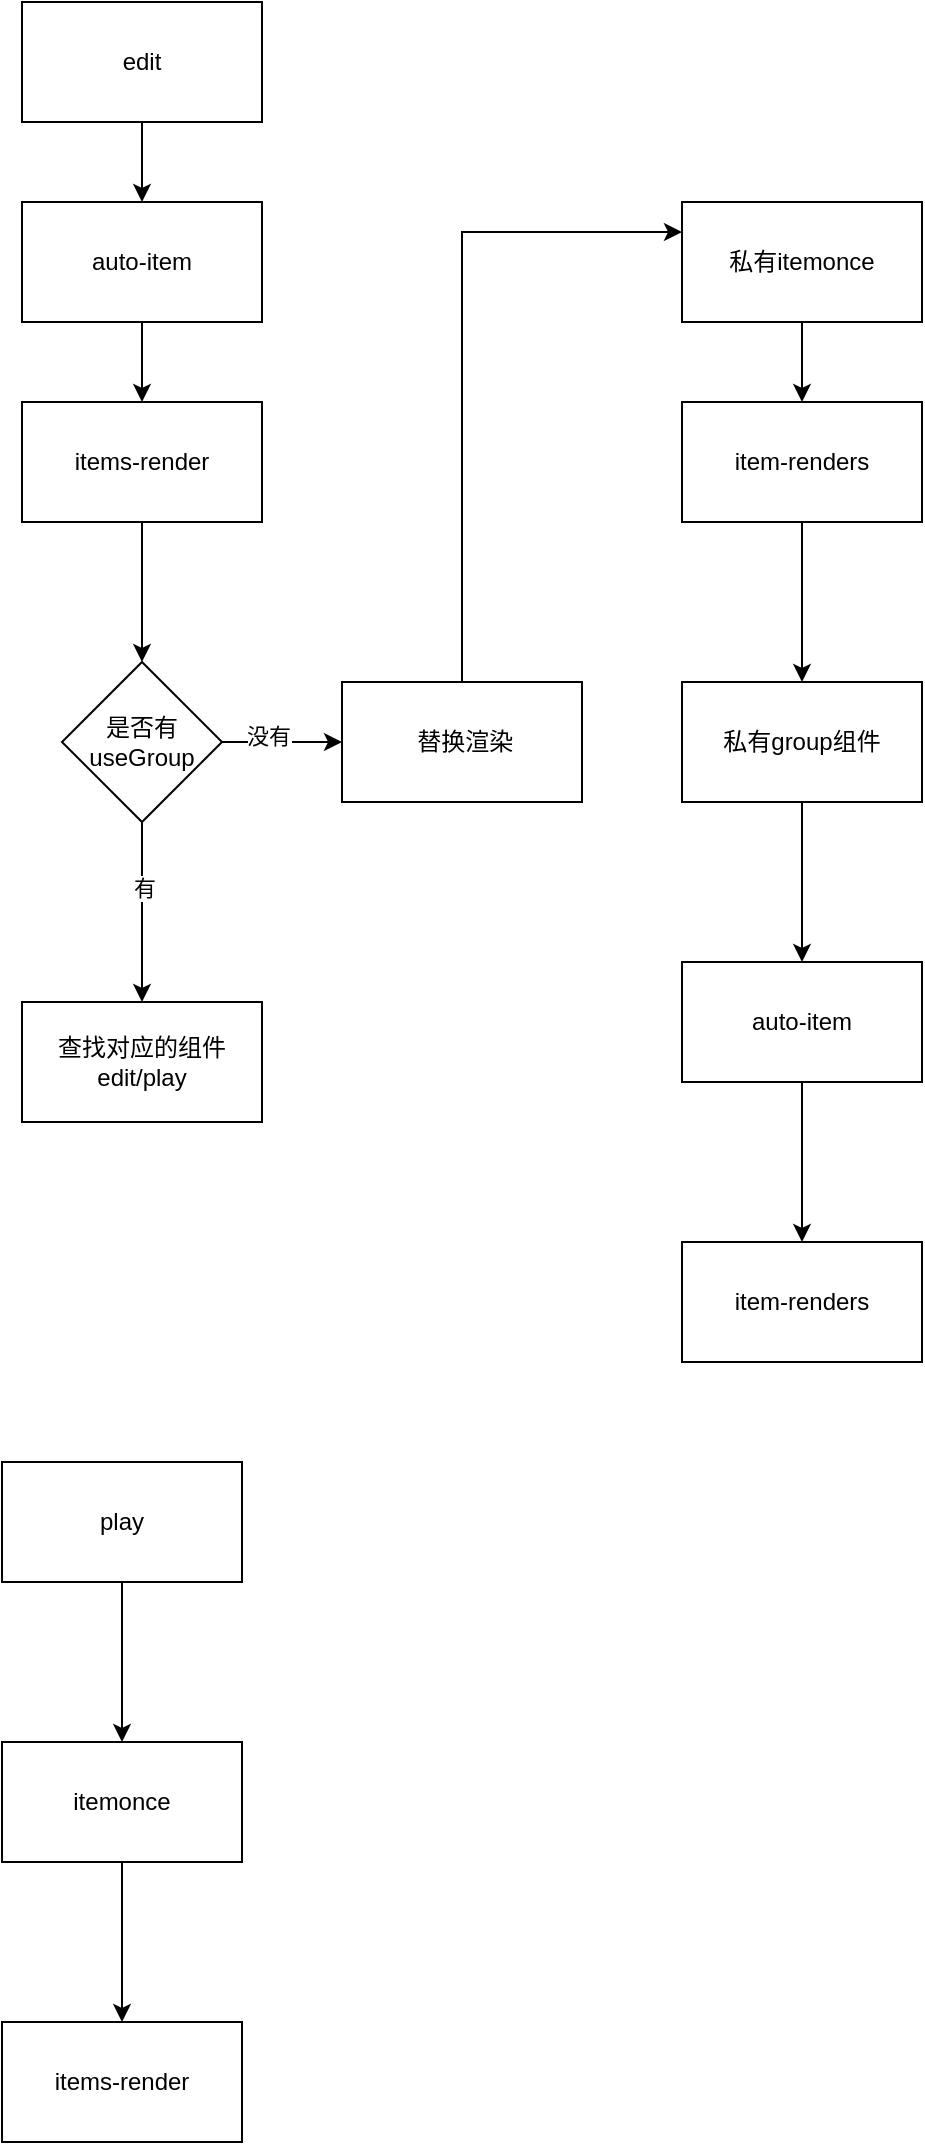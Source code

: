 <mxfile version="22.1.1" type="github">
  <diagram name="第 1 页" id="gzy50MBfgo9wcRaisAoC">
    <mxGraphModel dx="2074" dy="1157" grid="1" gridSize="10" guides="1" tooltips="1" connect="1" arrows="1" fold="1" page="1" pageScale="1" pageWidth="827" pageHeight="1169" math="0" shadow="0">
      <root>
        <mxCell id="0" />
        <mxCell id="1" parent="0" />
        <mxCell id="MnFbmQuELHOCPL1HouBe-6" style="edgeStyle=orthogonalEdgeStyle;rounded=0;orthogonalLoop=1;jettySize=auto;html=1;entryX=0.5;entryY=0;entryDx=0;entryDy=0;" edge="1" parent="1" source="MnFbmQuELHOCPL1HouBe-1" target="MnFbmQuELHOCPL1HouBe-3">
          <mxGeometry relative="1" as="geometry" />
        </mxCell>
        <mxCell id="MnFbmQuELHOCPL1HouBe-1" value="auto-item" style="rounded=0;whiteSpace=wrap;html=1;" vertex="1" parent="1">
          <mxGeometry x="250" y="250" width="120" height="60" as="geometry" />
        </mxCell>
        <mxCell id="MnFbmQuELHOCPL1HouBe-11" value="" style="edgeStyle=orthogonalEdgeStyle;rounded=0;orthogonalLoop=1;jettySize=auto;html=1;" edge="1" parent="1" source="MnFbmQuELHOCPL1HouBe-3" target="MnFbmQuELHOCPL1HouBe-10">
          <mxGeometry relative="1" as="geometry" />
        </mxCell>
        <mxCell id="MnFbmQuELHOCPL1HouBe-3" value="items-render" style="rounded=0;whiteSpace=wrap;html=1;" vertex="1" parent="1">
          <mxGeometry x="250" y="350" width="120" height="60" as="geometry" />
        </mxCell>
        <mxCell id="MnFbmQuELHOCPL1HouBe-5" style="edgeStyle=orthogonalEdgeStyle;rounded=0;orthogonalLoop=1;jettySize=auto;html=1;exitX=0.5;exitY=1;exitDx=0;exitDy=0;entryX=0.5;entryY=0;entryDx=0;entryDy=0;" edge="1" parent="1" source="MnFbmQuELHOCPL1HouBe-4" target="MnFbmQuELHOCPL1HouBe-1">
          <mxGeometry relative="1" as="geometry" />
        </mxCell>
        <mxCell id="MnFbmQuELHOCPL1HouBe-4" value="edit" style="rounded=0;whiteSpace=wrap;html=1;" vertex="1" parent="1">
          <mxGeometry x="250" y="150" width="120" height="60" as="geometry" />
        </mxCell>
        <mxCell id="MnFbmQuELHOCPL1HouBe-13" value="" style="edgeStyle=orthogonalEdgeStyle;rounded=0;orthogonalLoop=1;jettySize=auto;html=1;" edge="1" parent="1" source="MnFbmQuELHOCPL1HouBe-10" target="MnFbmQuELHOCPL1HouBe-12">
          <mxGeometry relative="1" as="geometry" />
        </mxCell>
        <mxCell id="MnFbmQuELHOCPL1HouBe-14" value="有" style="edgeLabel;html=1;align=center;verticalAlign=middle;resizable=0;points=[];" vertex="1" connectable="0" parent="MnFbmQuELHOCPL1HouBe-13">
          <mxGeometry x="-0.267" y="1" relative="1" as="geometry">
            <mxPoint as="offset" />
          </mxGeometry>
        </mxCell>
        <mxCell id="MnFbmQuELHOCPL1HouBe-16" value="" style="edgeStyle=orthogonalEdgeStyle;rounded=0;orthogonalLoop=1;jettySize=auto;html=1;" edge="1" parent="1" source="MnFbmQuELHOCPL1HouBe-10" target="MnFbmQuELHOCPL1HouBe-15">
          <mxGeometry relative="1" as="geometry" />
        </mxCell>
        <mxCell id="MnFbmQuELHOCPL1HouBe-18" value="没有" style="edgeLabel;html=1;align=center;verticalAlign=middle;resizable=0;points=[];" vertex="1" connectable="0" parent="MnFbmQuELHOCPL1HouBe-16">
          <mxGeometry x="-0.233" y="3" relative="1" as="geometry">
            <mxPoint as="offset" />
          </mxGeometry>
        </mxCell>
        <mxCell id="MnFbmQuELHOCPL1HouBe-10" value="是否有useGroup" style="rhombus;whiteSpace=wrap;html=1;rounded=0;" vertex="1" parent="1">
          <mxGeometry x="270" y="480" width="80" height="80" as="geometry" />
        </mxCell>
        <mxCell id="MnFbmQuELHOCPL1HouBe-12" value="查找对应的组件&lt;br&gt;edit/play" style="whiteSpace=wrap;html=1;rounded=0;" vertex="1" parent="1">
          <mxGeometry x="250" y="650" width="120" height="60" as="geometry" />
        </mxCell>
        <mxCell id="MnFbmQuELHOCPL1HouBe-27" style="edgeStyle=orthogonalEdgeStyle;rounded=0;orthogonalLoop=1;jettySize=auto;html=1;exitX=0.5;exitY=0;exitDx=0;exitDy=0;entryX=0;entryY=0.25;entryDx=0;entryDy=0;" edge="1" parent="1" source="MnFbmQuELHOCPL1HouBe-15" target="MnFbmQuELHOCPL1HouBe-19">
          <mxGeometry relative="1" as="geometry" />
        </mxCell>
        <mxCell id="MnFbmQuELHOCPL1HouBe-15" value="&amp;nbsp;替换渲染" style="whiteSpace=wrap;html=1;rounded=0;" vertex="1" parent="1">
          <mxGeometry x="410" y="490" width="120" height="60" as="geometry" />
        </mxCell>
        <mxCell id="MnFbmQuELHOCPL1HouBe-22" value="" style="edgeStyle=orthogonalEdgeStyle;rounded=0;orthogonalLoop=1;jettySize=auto;html=1;" edge="1" parent="1" source="MnFbmQuELHOCPL1HouBe-19" target="MnFbmQuELHOCPL1HouBe-21">
          <mxGeometry relative="1" as="geometry" />
        </mxCell>
        <mxCell id="MnFbmQuELHOCPL1HouBe-19" value="私有itemonce" style="whiteSpace=wrap;html=1;rounded=0;" vertex="1" parent="1">
          <mxGeometry x="580" y="250" width="120" height="60" as="geometry" />
        </mxCell>
        <mxCell id="MnFbmQuELHOCPL1HouBe-24" value="" style="edgeStyle=orthogonalEdgeStyle;rounded=0;orthogonalLoop=1;jettySize=auto;html=1;" edge="1" parent="1" source="MnFbmQuELHOCPL1HouBe-21" target="MnFbmQuELHOCPL1HouBe-23">
          <mxGeometry relative="1" as="geometry" />
        </mxCell>
        <mxCell id="MnFbmQuELHOCPL1HouBe-21" value="item-renders" style="whiteSpace=wrap;html=1;rounded=0;" vertex="1" parent="1">
          <mxGeometry x="580" y="350" width="120" height="60" as="geometry" />
        </mxCell>
        <mxCell id="MnFbmQuELHOCPL1HouBe-29" value="" style="edgeStyle=orthogonalEdgeStyle;rounded=0;orthogonalLoop=1;jettySize=auto;html=1;" edge="1" parent="1" source="MnFbmQuELHOCPL1HouBe-23" target="MnFbmQuELHOCPL1HouBe-28">
          <mxGeometry relative="1" as="geometry" />
        </mxCell>
        <mxCell id="MnFbmQuELHOCPL1HouBe-23" value="私有group组件" style="whiteSpace=wrap;html=1;rounded=0;" vertex="1" parent="1">
          <mxGeometry x="580" y="490" width="120" height="60" as="geometry" />
        </mxCell>
        <mxCell id="MnFbmQuELHOCPL1HouBe-31" value="" style="edgeStyle=orthogonalEdgeStyle;rounded=0;orthogonalLoop=1;jettySize=auto;html=1;" edge="1" parent="1" source="MnFbmQuELHOCPL1HouBe-28" target="MnFbmQuELHOCPL1HouBe-30">
          <mxGeometry relative="1" as="geometry" />
        </mxCell>
        <mxCell id="MnFbmQuELHOCPL1HouBe-28" value="auto-item" style="whiteSpace=wrap;html=1;rounded=0;" vertex="1" parent="1">
          <mxGeometry x="580" y="630" width="120" height="60" as="geometry" />
        </mxCell>
        <mxCell id="MnFbmQuELHOCPL1HouBe-30" value="item-renders" style="whiteSpace=wrap;html=1;rounded=0;" vertex="1" parent="1">
          <mxGeometry x="580" y="770" width="120" height="60" as="geometry" />
        </mxCell>
        <mxCell id="MnFbmQuELHOCPL1HouBe-34" value="" style="edgeStyle=orthogonalEdgeStyle;rounded=0;orthogonalLoop=1;jettySize=auto;html=1;" edge="1" parent="1" source="MnFbmQuELHOCPL1HouBe-32" target="MnFbmQuELHOCPL1HouBe-33">
          <mxGeometry relative="1" as="geometry" />
        </mxCell>
        <mxCell id="MnFbmQuELHOCPL1HouBe-32" value="play" style="rounded=0;whiteSpace=wrap;html=1;" vertex="1" parent="1">
          <mxGeometry x="240" y="880" width="120" height="60" as="geometry" />
        </mxCell>
        <mxCell id="MnFbmQuELHOCPL1HouBe-36" value="" style="edgeStyle=orthogonalEdgeStyle;rounded=0;orthogonalLoop=1;jettySize=auto;html=1;" edge="1" parent="1" source="MnFbmQuELHOCPL1HouBe-33" target="MnFbmQuELHOCPL1HouBe-35">
          <mxGeometry relative="1" as="geometry" />
        </mxCell>
        <mxCell id="MnFbmQuELHOCPL1HouBe-33" value="itemonce" style="whiteSpace=wrap;html=1;rounded=0;" vertex="1" parent="1">
          <mxGeometry x="240" y="1020" width="120" height="60" as="geometry" />
        </mxCell>
        <mxCell id="MnFbmQuELHOCPL1HouBe-35" value="items-render" style="whiteSpace=wrap;html=1;rounded=0;" vertex="1" parent="1">
          <mxGeometry x="240" y="1160" width="120" height="60" as="geometry" />
        </mxCell>
      </root>
    </mxGraphModel>
  </diagram>
</mxfile>
